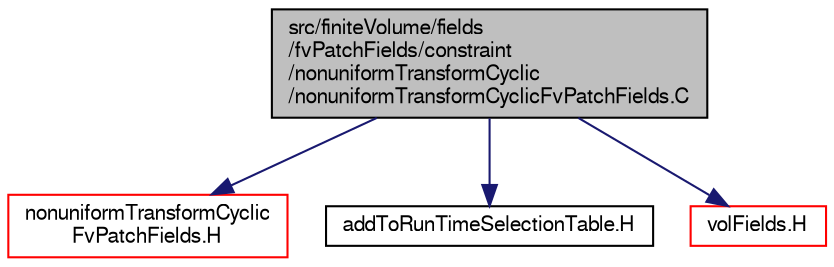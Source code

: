 digraph "src/finiteVolume/fields/fvPatchFields/constraint/nonuniformTransformCyclic/nonuniformTransformCyclicFvPatchFields.C"
{
  bgcolor="transparent";
  edge [fontname="FreeSans",fontsize="10",labelfontname="FreeSans",labelfontsize="10"];
  node [fontname="FreeSans",fontsize="10",shape=record];
  Node0 [label="src/finiteVolume/fields\l/fvPatchFields/constraint\l/nonuniformTransformCyclic\l/nonuniformTransformCyclicFvPatchFields.C",height=0.2,width=0.4,color="black", fillcolor="grey75", style="filled", fontcolor="black"];
  Node0 -> Node1 [color="midnightblue",fontsize="10",style="solid",fontname="FreeSans"];
  Node1 [label="nonuniformTransformCyclic\lFvPatchFields.H",height=0.2,width=0.4,color="red",URL="$a01667.html"];
  Node0 -> Node218 [color="midnightblue",fontsize="10",style="solid",fontname="FreeSans"];
  Node218 [label="addToRunTimeSelectionTable.H",height=0.2,width=0.4,color="black",URL="$a09263.html",tooltip="Macros for easy insertion into run-time selection tables. "];
  Node0 -> Node219 [color="midnightblue",fontsize="10",style="solid",fontname="FreeSans"];
  Node219 [label="volFields.H",height=0.2,width=0.4,color="red",URL="$a02750.html"];
}

